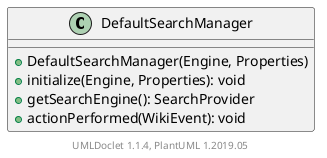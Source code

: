 @startuml

    class DefaultSearchManager [[DefaultSearchManager.html]] {
        +DefaultSearchManager(Engine, Properties)
        +initialize(Engine, Properties): void
        +getSearchEngine(): SearchProvider
        +actionPerformed(WikiEvent): void
    }


    center footer UMLDoclet 1.1.4, PlantUML 1.2019.05
@enduml
